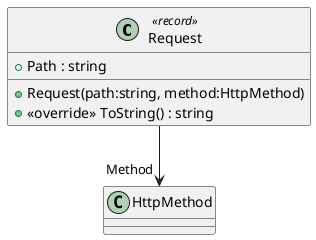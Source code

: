 @startuml
class Request <<record>> {
    + Path : string
    + Request(path:string, method:HttpMethod)
    + <<override>> ToString() : string
}
Request --> "Method" HttpMethod
@enduml

